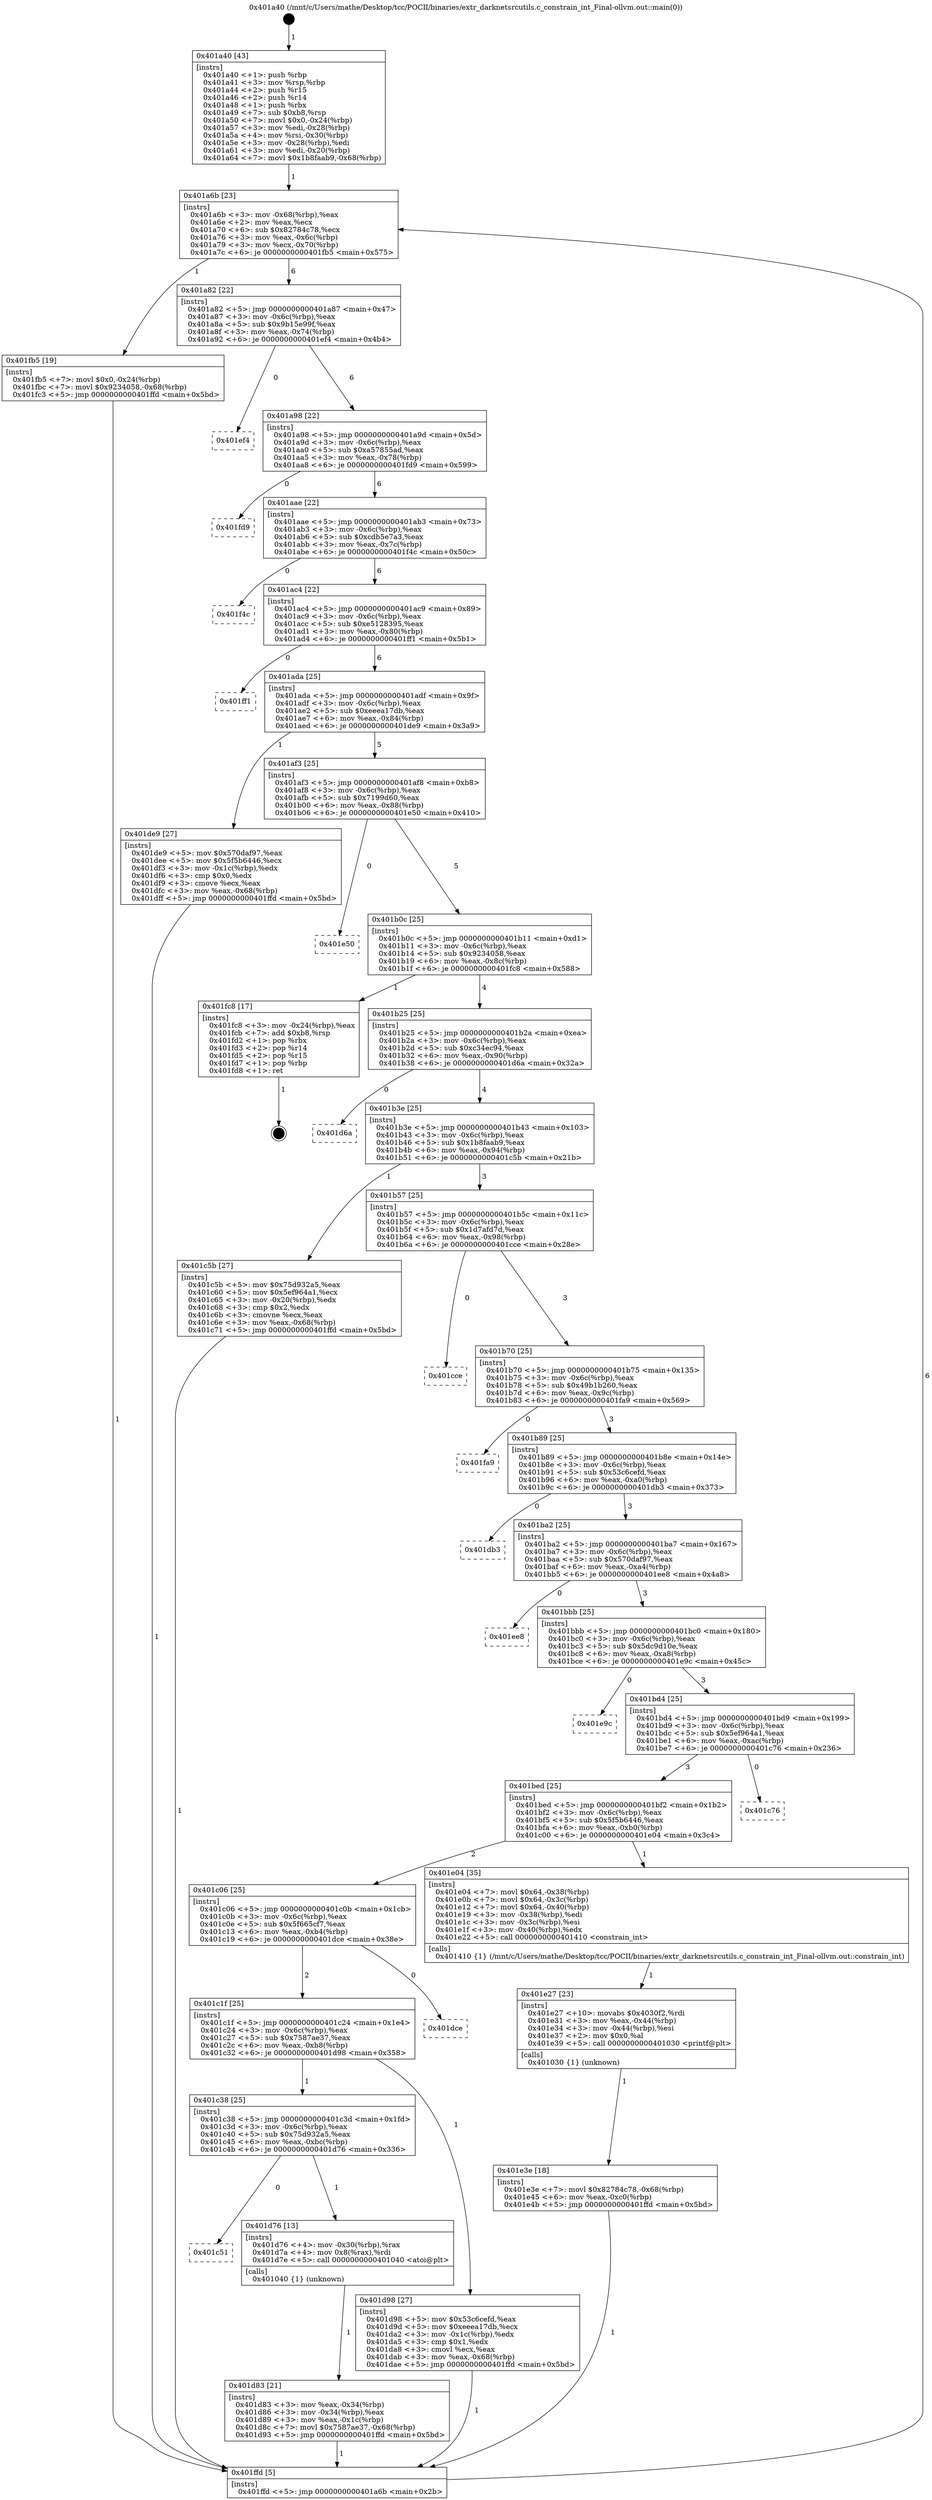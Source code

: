 digraph "0x401a40" {
  label = "0x401a40 (/mnt/c/Users/mathe/Desktop/tcc/POCII/binaries/extr_darknetsrcutils.c_constrain_int_Final-ollvm.out::main(0))"
  labelloc = "t"
  node[shape=record]

  Entry [label="",width=0.3,height=0.3,shape=circle,fillcolor=black,style=filled]
  "0x401a6b" [label="{
     0x401a6b [23]\l
     | [instrs]\l
     &nbsp;&nbsp;0x401a6b \<+3\>: mov -0x68(%rbp),%eax\l
     &nbsp;&nbsp;0x401a6e \<+2\>: mov %eax,%ecx\l
     &nbsp;&nbsp;0x401a70 \<+6\>: sub $0x82784c78,%ecx\l
     &nbsp;&nbsp;0x401a76 \<+3\>: mov %eax,-0x6c(%rbp)\l
     &nbsp;&nbsp;0x401a79 \<+3\>: mov %ecx,-0x70(%rbp)\l
     &nbsp;&nbsp;0x401a7c \<+6\>: je 0000000000401fb5 \<main+0x575\>\l
  }"]
  "0x401fb5" [label="{
     0x401fb5 [19]\l
     | [instrs]\l
     &nbsp;&nbsp;0x401fb5 \<+7\>: movl $0x0,-0x24(%rbp)\l
     &nbsp;&nbsp;0x401fbc \<+7\>: movl $0x9234058,-0x68(%rbp)\l
     &nbsp;&nbsp;0x401fc3 \<+5\>: jmp 0000000000401ffd \<main+0x5bd\>\l
  }"]
  "0x401a82" [label="{
     0x401a82 [22]\l
     | [instrs]\l
     &nbsp;&nbsp;0x401a82 \<+5\>: jmp 0000000000401a87 \<main+0x47\>\l
     &nbsp;&nbsp;0x401a87 \<+3\>: mov -0x6c(%rbp),%eax\l
     &nbsp;&nbsp;0x401a8a \<+5\>: sub $0x9b15e99f,%eax\l
     &nbsp;&nbsp;0x401a8f \<+3\>: mov %eax,-0x74(%rbp)\l
     &nbsp;&nbsp;0x401a92 \<+6\>: je 0000000000401ef4 \<main+0x4b4\>\l
  }"]
  Exit [label="",width=0.3,height=0.3,shape=circle,fillcolor=black,style=filled,peripheries=2]
  "0x401ef4" [label="{
     0x401ef4\l
  }", style=dashed]
  "0x401a98" [label="{
     0x401a98 [22]\l
     | [instrs]\l
     &nbsp;&nbsp;0x401a98 \<+5\>: jmp 0000000000401a9d \<main+0x5d\>\l
     &nbsp;&nbsp;0x401a9d \<+3\>: mov -0x6c(%rbp),%eax\l
     &nbsp;&nbsp;0x401aa0 \<+5\>: sub $0xa57855ad,%eax\l
     &nbsp;&nbsp;0x401aa5 \<+3\>: mov %eax,-0x78(%rbp)\l
     &nbsp;&nbsp;0x401aa8 \<+6\>: je 0000000000401fd9 \<main+0x599\>\l
  }"]
  "0x401e3e" [label="{
     0x401e3e [18]\l
     | [instrs]\l
     &nbsp;&nbsp;0x401e3e \<+7\>: movl $0x82784c78,-0x68(%rbp)\l
     &nbsp;&nbsp;0x401e45 \<+6\>: mov %eax,-0xc0(%rbp)\l
     &nbsp;&nbsp;0x401e4b \<+5\>: jmp 0000000000401ffd \<main+0x5bd\>\l
  }"]
  "0x401fd9" [label="{
     0x401fd9\l
  }", style=dashed]
  "0x401aae" [label="{
     0x401aae [22]\l
     | [instrs]\l
     &nbsp;&nbsp;0x401aae \<+5\>: jmp 0000000000401ab3 \<main+0x73\>\l
     &nbsp;&nbsp;0x401ab3 \<+3\>: mov -0x6c(%rbp),%eax\l
     &nbsp;&nbsp;0x401ab6 \<+5\>: sub $0xcdb5e7a3,%eax\l
     &nbsp;&nbsp;0x401abb \<+3\>: mov %eax,-0x7c(%rbp)\l
     &nbsp;&nbsp;0x401abe \<+6\>: je 0000000000401f4c \<main+0x50c\>\l
  }"]
  "0x401e27" [label="{
     0x401e27 [23]\l
     | [instrs]\l
     &nbsp;&nbsp;0x401e27 \<+10\>: movabs $0x4030f2,%rdi\l
     &nbsp;&nbsp;0x401e31 \<+3\>: mov %eax,-0x44(%rbp)\l
     &nbsp;&nbsp;0x401e34 \<+3\>: mov -0x44(%rbp),%esi\l
     &nbsp;&nbsp;0x401e37 \<+2\>: mov $0x0,%al\l
     &nbsp;&nbsp;0x401e39 \<+5\>: call 0000000000401030 \<printf@plt\>\l
     | [calls]\l
     &nbsp;&nbsp;0x401030 \{1\} (unknown)\l
  }"]
  "0x401f4c" [label="{
     0x401f4c\l
  }", style=dashed]
  "0x401ac4" [label="{
     0x401ac4 [22]\l
     | [instrs]\l
     &nbsp;&nbsp;0x401ac4 \<+5\>: jmp 0000000000401ac9 \<main+0x89\>\l
     &nbsp;&nbsp;0x401ac9 \<+3\>: mov -0x6c(%rbp),%eax\l
     &nbsp;&nbsp;0x401acc \<+5\>: sub $0xe5128395,%eax\l
     &nbsp;&nbsp;0x401ad1 \<+3\>: mov %eax,-0x80(%rbp)\l
     &nbsp;&nbsp;0x401ad4 \<+6\>: je 0000000000401ff1 \<main+0x5b1\>\l
  }"]
  "0x401d83" [label="{
     0x401d83 [21]\l
     | [instrs]\l
     &nbsp;&nbsp;0x401d83 \<+3\>: mov %eax,-0x34(%rbp)\l
     &nbsp;&nbsp;0x401d86 \<+3\>: mov -0x34(%rbp),%eax\l
     &nbsp;&nbsp;0x401d89 \<+3\>: mov %eax,-0x1c(%rbp)\l
     &nbsp;&nbsp;0x401d8c \<+7\>: movl $0x7587ae37,-0x68(%rbp)\l
     &nbsp;&nbsp;0x401d93 \<+5\>: jmp 0000000000401ffd \<main+0x5bd\>\l
  }"]
  "0x401ff1" [label="{
     0x401ff1\l
  }", style=dashed]
  "0x401ada" [label="{
     0x401ada [25]\l
     | [instrs]\l
     &nbsp;&nbsp;0x401ada \<+5\>: jmp 0000000000401adf \<main+0x9f\>\l
     &nbsp;&nbsp;0x401adf \<+3\>: mov -0x6c(%rbp),%eax\l
     &nbsp;&nbsp;0x401ae2 \<+5\>: sub $0xeeea17db,%eax\l
     &nbsp;&nbsp;0x401ae7 \<+6\>: mov %eax,-0x84(%rbp)\l
     &nbsp;&nbsp;0x401aed \<+6\>: je 0000000000401de9 \<main+0x3a9\>\l
  }"]
  "0x401c51" [label="{
     0x401c51\l
  }", style=dashed]
  "0x401de9" [label="{
     0x401de9 [27]\l
     | [instrs]\l
     &nbsp;&nbsp;0x401de9 \<+5\>: mov $0x570daf97,%eax\l
     &nbsp;&nbsp;0x401dee \<+5\>: mov $0x5f5b6446,%ecx\l
     &nbsp;&nbsp;0x401df3 \<+3\>: mov -0x1c(%rbp),%edx\l
     &nbsp;&nbsp;0x401df6 \<+3\>: cmp $0x0,%edx\l
     &nbsp;&nbsp;0x401df9 \<+3\>: cmove %ecx,%eax\l
     &nbsp;&nbsp;0x401dfc \<+3\>: mov %eax,-0x68(%rbp)\l
     &nbsp;&nbsp;0x401dff \<+5\>: jmp 0000000000401ffd \<main+0x5bd\>\l
  }"]
  "0x401af3" [label="{
     0x401af3 [25]\l
     | [instrs]\l
     &nbsp;&nbsp;0x401af3 \<+5\>: jmp 0000000000401af8 \<main+0xb8\>\l
     &nbsp;&nbsp;0x401af8 \<+3\>: mov -0x6c(%rbp),%eax\l
     &nbsp;&nbsp;0x401afb \<+5\>: sub $0x7199d60,%eax\l
     &nbsp;&nbsp;0x401b00 \<+6\>: mov %eax,-0x88(%rbp)\l
     &nbsp;&nbsp;0x401b06 \<+6\>: je 0000000000401e50 \<main+0x410\>\l
  }"]
  "0x401d76" [label="{
     0x401d76 [13]\l
     | [instrs]\l
     &nbsp;&nbsp;0x401d76 \<+4\>: mov -0x30(%rbp),%rax\l
     &nbsp;&nbsp;0x401d7a \<+4\>: mov 0x8(%rax),%rdi\l
     &nbsp;&nbsp;0x401d7e \<+5\>: call 0000000000401040 \<atoi@plt\>\l
     | [calls]\l
     &nbsp;&nbsp;0x401040 \{1\} (unknown)\l
  }"]
  "0x401e50" [label="{
     0x401e50\l
  }", style=dashed]
  "0x401b0c" [label="{
     0x401b0c [25]\l
     | [instrs]\l
     &nbsp;&nbsp;0x401b0c \<+5\>: jmp 0000000000401b11 \<main+0xd1\>\l
     &nbsp;&nbsp;0x401b11 \<+3\>: mov -0x6c(%rbp),%eax\l
     &nbsp;&nbsp;0x401b14 \<+5\>: sub $0x9234058,%eax\l
     &nbsp;&nbsp;0x401b19 \<+6\>: mov %eax,-0x8c(%rbp)\l
     &nbsp;&nbsp;0x401b1f \<+6\>: je 0000000000401fc8 \<main+0x588\>\l
  }"]
  "0x401c38" [label="{
     0x401c38 [25]\l
     | [instrs]\l
     &nbsp;&nbsp;0x401c38 \<+5\>: jmp 0000000000401c3d \<main+0x1fd\>\l
     &nbsp;&nbsp;0x401c3d \<+3\>: mov -0x6c(%rbp),%eax\l
     &nbsp;&nbsp;0x401c40 \<+5\>: sub $0x75d932a5,%eax\l
     &nbsp;&nbsp;0x401c45 \<+6\>: mov %eax,-0xbc(%rbp)\l
     &nbsp;&nbsp;0x401c4b \<+6\>: je 0000000000401d76 \<main+0x336\>\l
  }"]
  "0x401fc8" [label="{
     0x401fc8 [17]\l
     | [instrs]\l
     &nbsp;&nbsp;0x401fc8 \<+3\>: mov -0x24(%rbp),%eax\l
     &nbsp;&nbsp;0x401fcb \<+7\>: add $0xb8,%rsp\l
     &nbsp;&nbsp;0x401fd2 \<+1\>: pop %rbx\l
     &nbsp;&nbsp;0x401fd3 \<+2\>: pop %r14\l
     &nbsp;&nbsp;0x401fd5 \<+2\>: pop %r15\l
     &nbsp;&nbsp;0x401fd7 \<+1\>: pop %rbp\l
     &nbsp;&nbsp;0x401fd8 \<+1\>: ret\l
  }"]
  "0x401b25" [label="{
     0x401b25 [25]\l
     | [instrs]\l
     &nbsp;&nbsp;0x401b25 \<+5\>: jmp 0000000000401b2a \<main+0xea\>\l
     &nbsp;&nbsp;0x401b2a \<+3\>: mov -0x6c(%rbp),%eax\l
     &nbsp;&nbsp;0x401b2d \<+5\>: sub $0xc34ec94,%eax\l
     &nbsp;&nbsp;0x401b32 \<+6\>: mov %eax,-0x90(%rbp)\l
     &nbsp;&nbsp;0x401b38 \<+6\>: je 0000000000401d6a \<main+0x32a\>\l
  }"]
  "0x401d98" [label="{
     0x401d98 [27]\l
     | [instrs]\l
     &nbsp;&nbsp;0x401d98 \<+5\>: mov $0x53c6cefd,%eax\l
     &nbsp;&nbsp;0x401d9d \<+5\>: mov $0xeeea17db,%ecx\l
     &nbsp;&nbsp;0x401da2 \<+3\>: mov -0x1c(%rbp),%edx\l
     &nbsp;&nbsp;0x401da5 \<+3\>: cmp $0x1,%edx\l
     &nbsp;&nbsp;0x401da8 \<+3\>: cmovl %ecx,%eax\l
     &nbsp;&nbsp;0x401dab \<+3\>: mov %eax,-0x68(%rbp)\l
     &nbsp;&nbsp;0x401dae \<+5\>: jmp 0000000000401ffd \<main+0x5bd\>\l
  }"]
  "0x401d6a" [label="{
     0x401d6a\l
  }", style=dashed]
  "0x401b3e" [label="{
     0x401b3e [25]\l
     | [instrs]\l
     &nbsp;&nbsp;0x401b3e \<+5\>: jmp 0000000000401b43 \<main+0x103\>\l
     &nbsp;&nbsp;0x401b43 \<+3\>: mov -0x6c(%rbp),%eax\l
     &nbsp;&nbsp;0x401b46 \<+5\>: sub $0x1b8faab9,%eax\l
     &nbsp;&nbsp;0x401b4b \<+6\>: mov %eax,-0x94(%rbp)\l
     &nbsp;&nbsp;0x401b51 \<+6\>: je 0000000000401c5b \<main+0x21b\>\l
  }"]
  "0x401c1f" [label="{
     0x401c1f [25]\l
     | [instrs]\l
     &nbsp;&nbsp;0x401c1f \<+5\>: jmp 0000000000401c24 \<main+0x1e4\>\l
     &nbsp;&nbsp;0x401c24 \<+3\>: mov -0x6c(%rbp),%eax\l
     &nbsp;&nbsp;0x401c27 \<+5\>: sub $0x7587ae37,%eax\l
     &nbsp;&nbsp;0x401c2c \<+6\>: mov %eax,-0xb8(%rbp)\l
     &nbsp;&nbsp;0x401c32 \<+6\>: je 0000000000401d98 \<main+0x358\>\l
  }"]
  "0x401c5b" [label="{
     0x401c5b [27]\l
     | [instrs]\l
     &nbsp;&nbsp;0x401c5b \<+5\>: mov $0x75d932a5,%eax\l
     &nbsp;&nbsp;0x401c60 \<+5\>: mov $0x5ef964a1,%ecx\l
     &nbsp;&nbsp;0x401c65 \<+3\>: mov -0x20(%rbp),%edx\l
     &nbsp;&nbsp;0x401c68 \<+3\>: cmp $0x2,%edx\l
     &nbsp;&nbsp;0x401c6b \<+3\>: cmovne %ecx,%eax\l
     &nbsp;&nbsp;0x401c6e \<+3\>: mov %eax,-0x68(%rbp)\l
     &nbsp;&nbsp;0x401c71 \<+5\>: jmp 0000000000401ffd \<main+0x5bd\>\l
  }"]
  "0x401b57" [label="{
     0x401b57 [25]\l
     | [instrs]\l
     &nbsp;&nbsp;0x401b57 \<+5\>: jmp 0000000000401b5c \<main+0x11c\>\l
     &nbsp;&nbsp;0x401b5c \<+3\>: mov -0x6c(%rbp),%eax\l
     &nbsp;&nbsp;0x401b5f \<+5\>: sub $0x1d7afd7d,%eax\l
     &nbsp;&nbsp;0x401b64 \<+6\>: mov %eax,-0x98(%rbp)\l
     &nbsp;&nbsp;0x401b6a \<+6\>: je 0000000000401cce \<main+0x28e\>\l
  }"]
  "0x401ffd" [label="{
     0x401ffd [5]\l
     | [instrs]\l
     &nbsp;&nbsp;0x401ffd \<+5\>: jmp 0000000000401a6b \<main+0x2b\>\l
  }"]
  "0x401a40" [label="{
     0x401a40 [43]\l
     | [instrs]\l
     &nbsp;&nbsp;0x401a40 \<+1\>: push %rbp\l
     &nbsp;&nbsp;0x401a41 \<+3\>: mov %rsp,%rbp\l
     &nbsp;&nbsp;0x401a44 \<+2\>: push %r15\l
     &nbsp;&nbsp;0x401a46 \<+2\>: push %r14\l
     &nbsp;&nbsp;0x401a48 \<+1\>: push %rbx\l
     &nbsp;&nbsp;0x401a49 \<+7\>: sub $0xb8,%rsp\l
     &nbsp;&nbsp;0x401a50 \<+7\>: movl $0x0,-0x24(%rbp)\l
     &nbsp;&nbsp;0x401a57 \<+3\>: mov %edi,-0x28(%rbp)\l
     &nbsp;&nbsp;0x401a5a \<+4\>: mov %rsi,-0x30(%rbp)\l
     &nbsp;&nbsp;0x401a5e \<+3\>: mov -0x28(%rbp),%edi\l
     &nbsp;&nbsp;0x401a61 \<+3\>: mov %edi,-0x20(%rbp)\l
     &nbsp;&nbsp;0x401a64 \<+7\>: movl $0x1b8faab9,-0x68(%rbp)\l
  }"]
  "0x401dce" [label="{
     0x401dce\l
  }", style=dashed]
  "0x401cce" [label="{
     0x401cce\l
  }", style=dashed]
  "0x401b70" [label="{
     0x401b70 [25]\l
     | [instrs]\l
     &nbsp;&nbsp;0x401b70 \<+5\>: jmp 0000000000401b75 \<main+0x135\>\l
     &nbsp;&nbsp;0x401b75 \<+3\>: mov -0x6c(%rbp),%eax\l
     &nbsp;&nbsp;0x401b78 \<+5\>: sub $0x49b1b260,%eax\l
     &nbsp;&nbsp;0x401b7d \<+6\>: mov %eax,-0x9c(%rbp)\l
     &nbsp;&nbsp;0x401b83 \<+6\>: je 0000000000401fa9 \<main+0x569\>\l
  }"]
  "0x401c06" [label="{
     0x401c06 [25]\l
     | [instrs]\l
     &nbsp;&nbsp;0x401c06 \<+5\>: jmp 0000000000401c0b \<main+0x1cb\>\l
     &nbsp;&nbsp;0x401c0b \<+3\>: mov -0x6c(%rbp),%eax\l
     &nbsp;&nbsp;0x401c0e \<+5\>: sub $0x5f665cf7,%eax\l
     &nbsp;&nbsp;0x401c13 \<+6\>: mov %eax,-0xb4(%rbp)\l
     &nbsp;&nbsp;0x401c19 \<+6\>: je 0000000000401dce \<main+0x38e\>\l
  }"]
  "0x401fa9" [label="{
     0x401fa9\l
  }", style=dashed]
  "0x401b89" [label="{
     0x401b89 [25]\l
     | [instrs]\l
     &nbsp;&nbsp;0x401b89 \<+5\>: jmp 0000000000401b8e \<main+0x14e\>\l
     &nbsp;&nbsp;0x401b8e \<+3\>: mov -0x6c(%rbp),%eax\l
     &nbsp;&nbsp;0x401b91 \<+5\>: sub $0x53c6cefd,%eax\l
     &nbsp;&nbsp;0x401b96 \<+6\>: mov %eax,-0xa0(%rbp)\l
     &nbsp;&nbsp;0x401b9c \<+6\>: je 0000000000401db3 \<main+0x373\>\l
  }"]
  "0x401e04" [label="{
     0x401e04 [35]\l
     | [instrs]\l
     &nbsp;&nbsp;0x401e04 \<+7\>: movl $0x64,-0x38(%rbp)\l
     &nbsp;&nbsp;0x401e0b \<+7\>: movl $0x64,-0x3c(%rbp)\l
     &nbsp;&nbsp;0x401e12 \<+7\>: movl $0x64,-0x40(%rbp)\l
     &nbsp;&nbsp;0x401e19 \<+3\>: mov -0x38(%rbp),%edi\l
     &nbsp;&nbsp;0x401e1c \<+3\>: mov -0x3c(%rbp),%esi\l
     &nbsp;&nbsp;0x401e1f \<+3\>: mov -0x40(%rbp),%edx\l
     &nbsp;&nbsp;0x401e22 \<+5\>: call 0000000000401410 \<constrain_int\>\l
     | [calls]\l
     &nbsp;&nbsp;0x401410 \{1\} (/mnt/c/Users/mathe/Desktop/tcc/POCII/binaries/extr_darknetsrcutils.c_constrain_int_Final-ollvm.out::constrain_int)\l
  }"]
  "0x401db3" [label="{
     0x401db3\l
  }", style=dashed]
  "0x401ba2" [label="{
     0x401ba2 [25]\l
     | [instrs]\l
     &nbsp;&nbsp;0x401ba2 \<+5\>: jmp 0000000000401ba7 \<main+0x167\>\l
     &nbsp;&nbsp;0x401ba7 \<+3\>: mov -0x6c(%rbp),%eax\l
     &nbsp;&nbsp;0x401baa \<+5\>: sub $0x570daf97,%eax\l
     &nbsp;&nbsp;0x401baf \<+6\>: mov %eax,-0xa4(%rbp)\l
     &nbsp;&nbsp;0x401bb5 \<+6\>: je 0000000000401ee8 \<main+0x4a8\>\l
  }"]
  "0x401bed" [label="{
     0x401bed [25]\l
     | [instrs]\l
     &nbsp;&nbsp;0x401bed \<+5\>: jmp 0000000000401bf2 \<main+0x1b2\>\l
     &nbsp;&nbsp;0x401bf2 \<+3\>: mov -0x6c(%rbp),%eax\l
     &nbsp;&nbsp;0x401bf5 \<+5\>: sub $0x5f5b6446,%eax\l
     &nbsp;&nbsp;0x401bfa \<+6\>: mov %eax,-0xb0(%rbp)\l
     &nbsp;&nbsp;0x401c00 \<+6\>: je 0000000000401e04 \<main+0x3c4\>\l
  }"]
  "0x401ee8" [label="{
     0x401ee8\l
  }", style=dashed]
  "0x401bbb" [label="{
     0x401bbb [25]\l
     | [instrs]\l
     &nbsp;&nbsp;0x401bbb \<+5\>: jmp 0000000000401bc0 \<main+0x180\>\l
     &nbsp;&nbsp;0x401bc0 \<+3\>: mov -0x6c(%rbp),%eax\l
     &nbsp;&nbsp;0x401bc3 \<+5\>: sub $0x5dc9d10e,%eax\l
     &nbsp;&nbsp;0x401bc8 \<+6\>: mov %eax,-0xa8(%rbp)\l
     &nbsp;&nbsp;0x401bce \<+6\>: je 0000000000401e9c \<main+0x45c\>\l
  }"]
  "0x401c76" [label="{
     0x401c76\l
  }", style=dashed]
  "0x401e9c" [label="{
     0x401e9c\l
  }", style=dashed]
  "0x401bd4" [label="{
     0x401bd4 [25]\l
     | [instrs]\l
     &nbsp;&nbsp;0x401bd4 \<+5\>: jmp 0000000000401bd9 \<main+0x199\>\l
     &nbsp;&nbsp;0x401bd9 \<+3\>: mov -0x6c(%rbp),%eax\l
     &nbsp;&nbsp;0x401bdc \<+5\>: sub $0x5ef964a1,%eax\l
     &nbsp;&nbsp;0x401be1 \<+6\>: mov %eax,-0xac(%rbp)\l
     &nbsp;&nbsp;0x401be7 \<+6\>: je 0000000000401c76 \<main+0x236\>\l
  }"]
  Entry -> "0x401a40" [label=" 1"]
  "0x401a6b" -> "0x401fb5" [label=" 1"]
  "0x401a6b" -> "0x401a82" [label=" 6"]
  "0x401fc8" -> Exit [label=" 1"]
  "0x401a82" -> "0x401ef4" [label=" 0"]
  "0x401a82" -> "0x401a98" [label=" 6"]
  "0x401fb5" -> "0x401ffd" [label=" 1"]
  "0x401a98" -> "0x401fd9" [label=" 0"]
  "0x401a98" -> "0x401aae" [label=" 6"]
  "0x401e3e" -> "0x401ffd" [label=" 1"]
  "0x401aae" -> "0x401f4c" [label=" 0"]
  "0x401aae" -> "0x401ac4" [label=" 6"]
  "0x401e27" -> "0x401e3e" [label=" 1"]
  "0x401ac4" -> "0x401ff1" [label=" 0"]
  "0x401ac4" -> "0x401ada" [label=" 6"]
  "0x401e04" -> "0x401e27" [label=" 1"]
  "0x401ada" -> "0x401de9" [label=" 1"]
  "0x401ada" -> "0x401af3" [label=" 5"]
  "0x401de9" -> "0x401ffd" [label=" 1"]
  "0x401af3" -> "0x401e50" [label=" 0"]
  "0x401af3" -> "0x401b0c" [label=" 5"]
  "0x401d98" -> "0x401ffd" [label=" 1"]
  "0x401b0c" -> "0x401fc8" [label=" 1"]
  "0x401b0c" -> "0x401b25" [label=" 4"]
  "0x401d76" -> "0x401d83" [label=" 1"]
  "0x401b25" -> "0x401d6a" [label=" 0"]
  "0x401b25" -> "0x401b3e" [label=" 4"]
  "0x401c38" -> "0x401c51" [label=" 0"]
  "0x401b3e" -> "0x401c5b" [label=" 1"]
  "0x401b3e" -> "0x401b57" [label=" 3"]
  "0x401c5b" -> "0x401ffd" [label=" 1"]
  "0x401a40" -> "0x401a6b" [label=" 1"]
  "0x401ffd" -> "0x401a6b" [label=" 6"]
  "0x401d83" -> "0x401ffd" [label=" 1"]
  "0x401b57" -> "0x401cce" [label=" 0"]
  "0x401b57" -> "0x401b70" [label=" 3"]
  "0x401c1f" -> "0x401c38" [label=" 1"]
  "0x401b70" -> "0x401fa9" [label=" 0"]
  "0x401b70" -> "0x401b89" [label=" 3"]
  "0x401c38" -> "0x401d76" [label=" 1"]
  "0x401b89" -> "0x401db3" [label=" 0"]
  "0x401b89" -> "0x401ba2" [label=" 3"]
  "0x401c06" -> "0x401c1f" [label=" 2"]
  "0x401ba2" -> "0x401ee8" [label=" 0"]
  "0x401ba2" -> "0x401bbb" [label=" 3"]
  "0x401c1f" -> "0x401d98" [label=" 1"]
  "0x401bbb" -> "0x401e9c" [label=" 0"]
  "0x401bbb" -> "0x401bd4" [label=" 3"]
  "0x401bed" -> "0x401c06" [label=" 2"]
  "0x401bd4" -> "0x401c76" [label=" 0"]
  "0x401bd4" -> "0x401bed" [label=" 3"]
  "0x401c06" -> "0x401dce" [label=" 0"]
  "0x401bed" -> "0x401e04" [label=" 1"]
}

